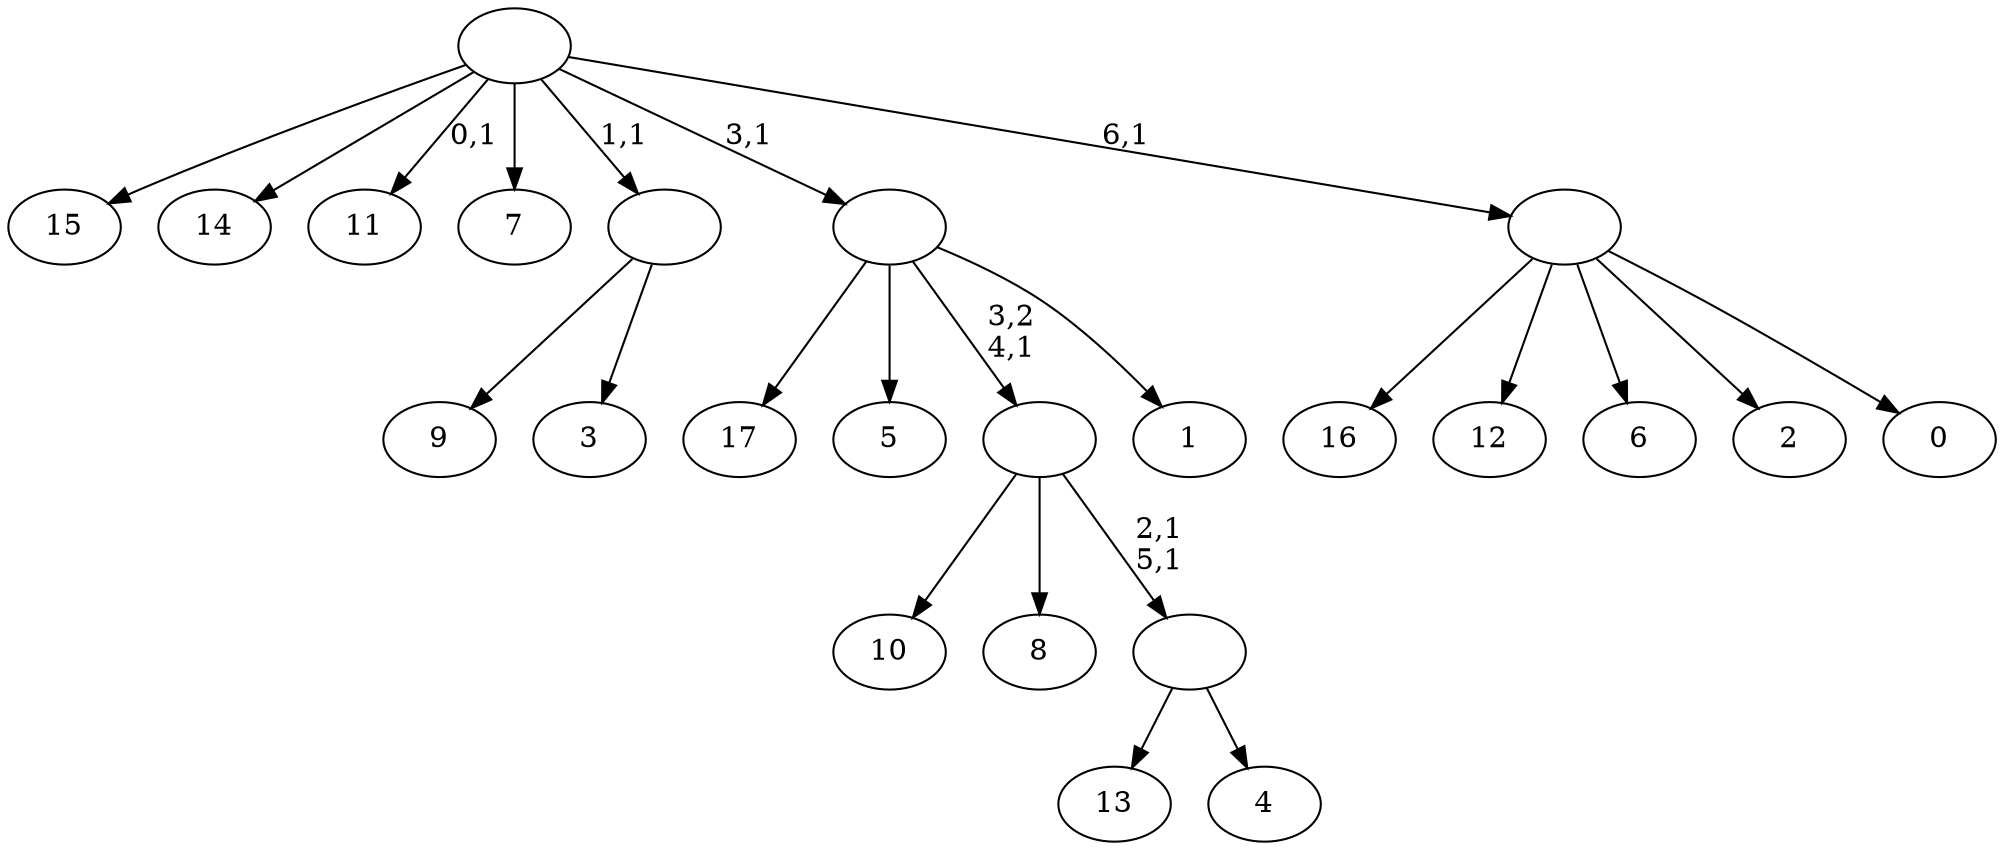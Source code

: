 digraph T {
	25 [label="17"]
	24 [label="16"]
	23 [label="15"]
	22 [label="14"]
	21 [label="13"]
	20 [label="12"]
	19 [label="11"]
	17 [label="10"]
	16 [label="9"]
	15 [label="8"]
	14 [label="7"]
	13 [label="6"]
	12 [label="5"]
	11 [label="4"]
	10 [label=""]
	8 [label=""]
	7 [label="3"]
	6 [label=""]
	5 [label="2"]
	4 [label="1"]
	3 [label=""]
	2 [label="0"]
	1 [label=""]
	0 [label=""]
	10 -> 21 [label=""]
	10 -> 11 [label=""]
	8 -> 10 [label="2,1\n5,1"]
	8 -> 17 [label=""]
	8 -> 15 [label=""]
	6 -> 16 [label=""]
	6 -> 7 [label=""]
	3 -> 25 [label=""]
	3 -> 12 [label=""]
	3 -> 8 [label="3,2\n4,1"]
	3 -> 4 [label=""]
	1 -> 24 [label=""]
	1 -> 20 [label=""]
	1 -> 13 [label=""]
	1 -> 5 [label=""]
	1 -> 2 [label=""]
	0 -> 19 [label="0,1"]
	0 -> 23 [label=""]
	0 -> 22 [label=""]
	0 -> 14 [label=""]
	0 -> 6 [label="1,1"]
	0 -> 3 [label="3,1"]
	0 -> 1 [label="6,1"]
}
